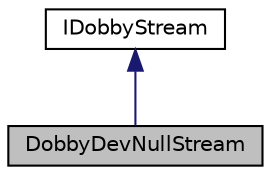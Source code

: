 digraph "DobbyDevNullStream"
{
 // LATEX_PDF_SIZE
  edge [fontname="Helvetica",fontsize="10",labelfontname="Helvetica",labelfontsize="10"];
  node [fontname="Helvetica",fontsize="10",shape=record];
  Node1 [label="DobbyDevNullStream",height=0.2,width=0.4,color="black", fillcolor="grey75", style="filled", fontcolor="black",tooltip="Stream that just redirects all the input to /dev/null."];
  Node2 -> Node1 [dir="back",color="midnightblue",fontsize="10",style="solid",fontname="Helvetica"];
  Node2 [label="IDobbyStream",height=0.2,width=0.4,color="black", fillcolor="white", style="filled",URL="$classIDobbyStream.html",tooltip="Interface for all character streams used in the daemon."];
}

